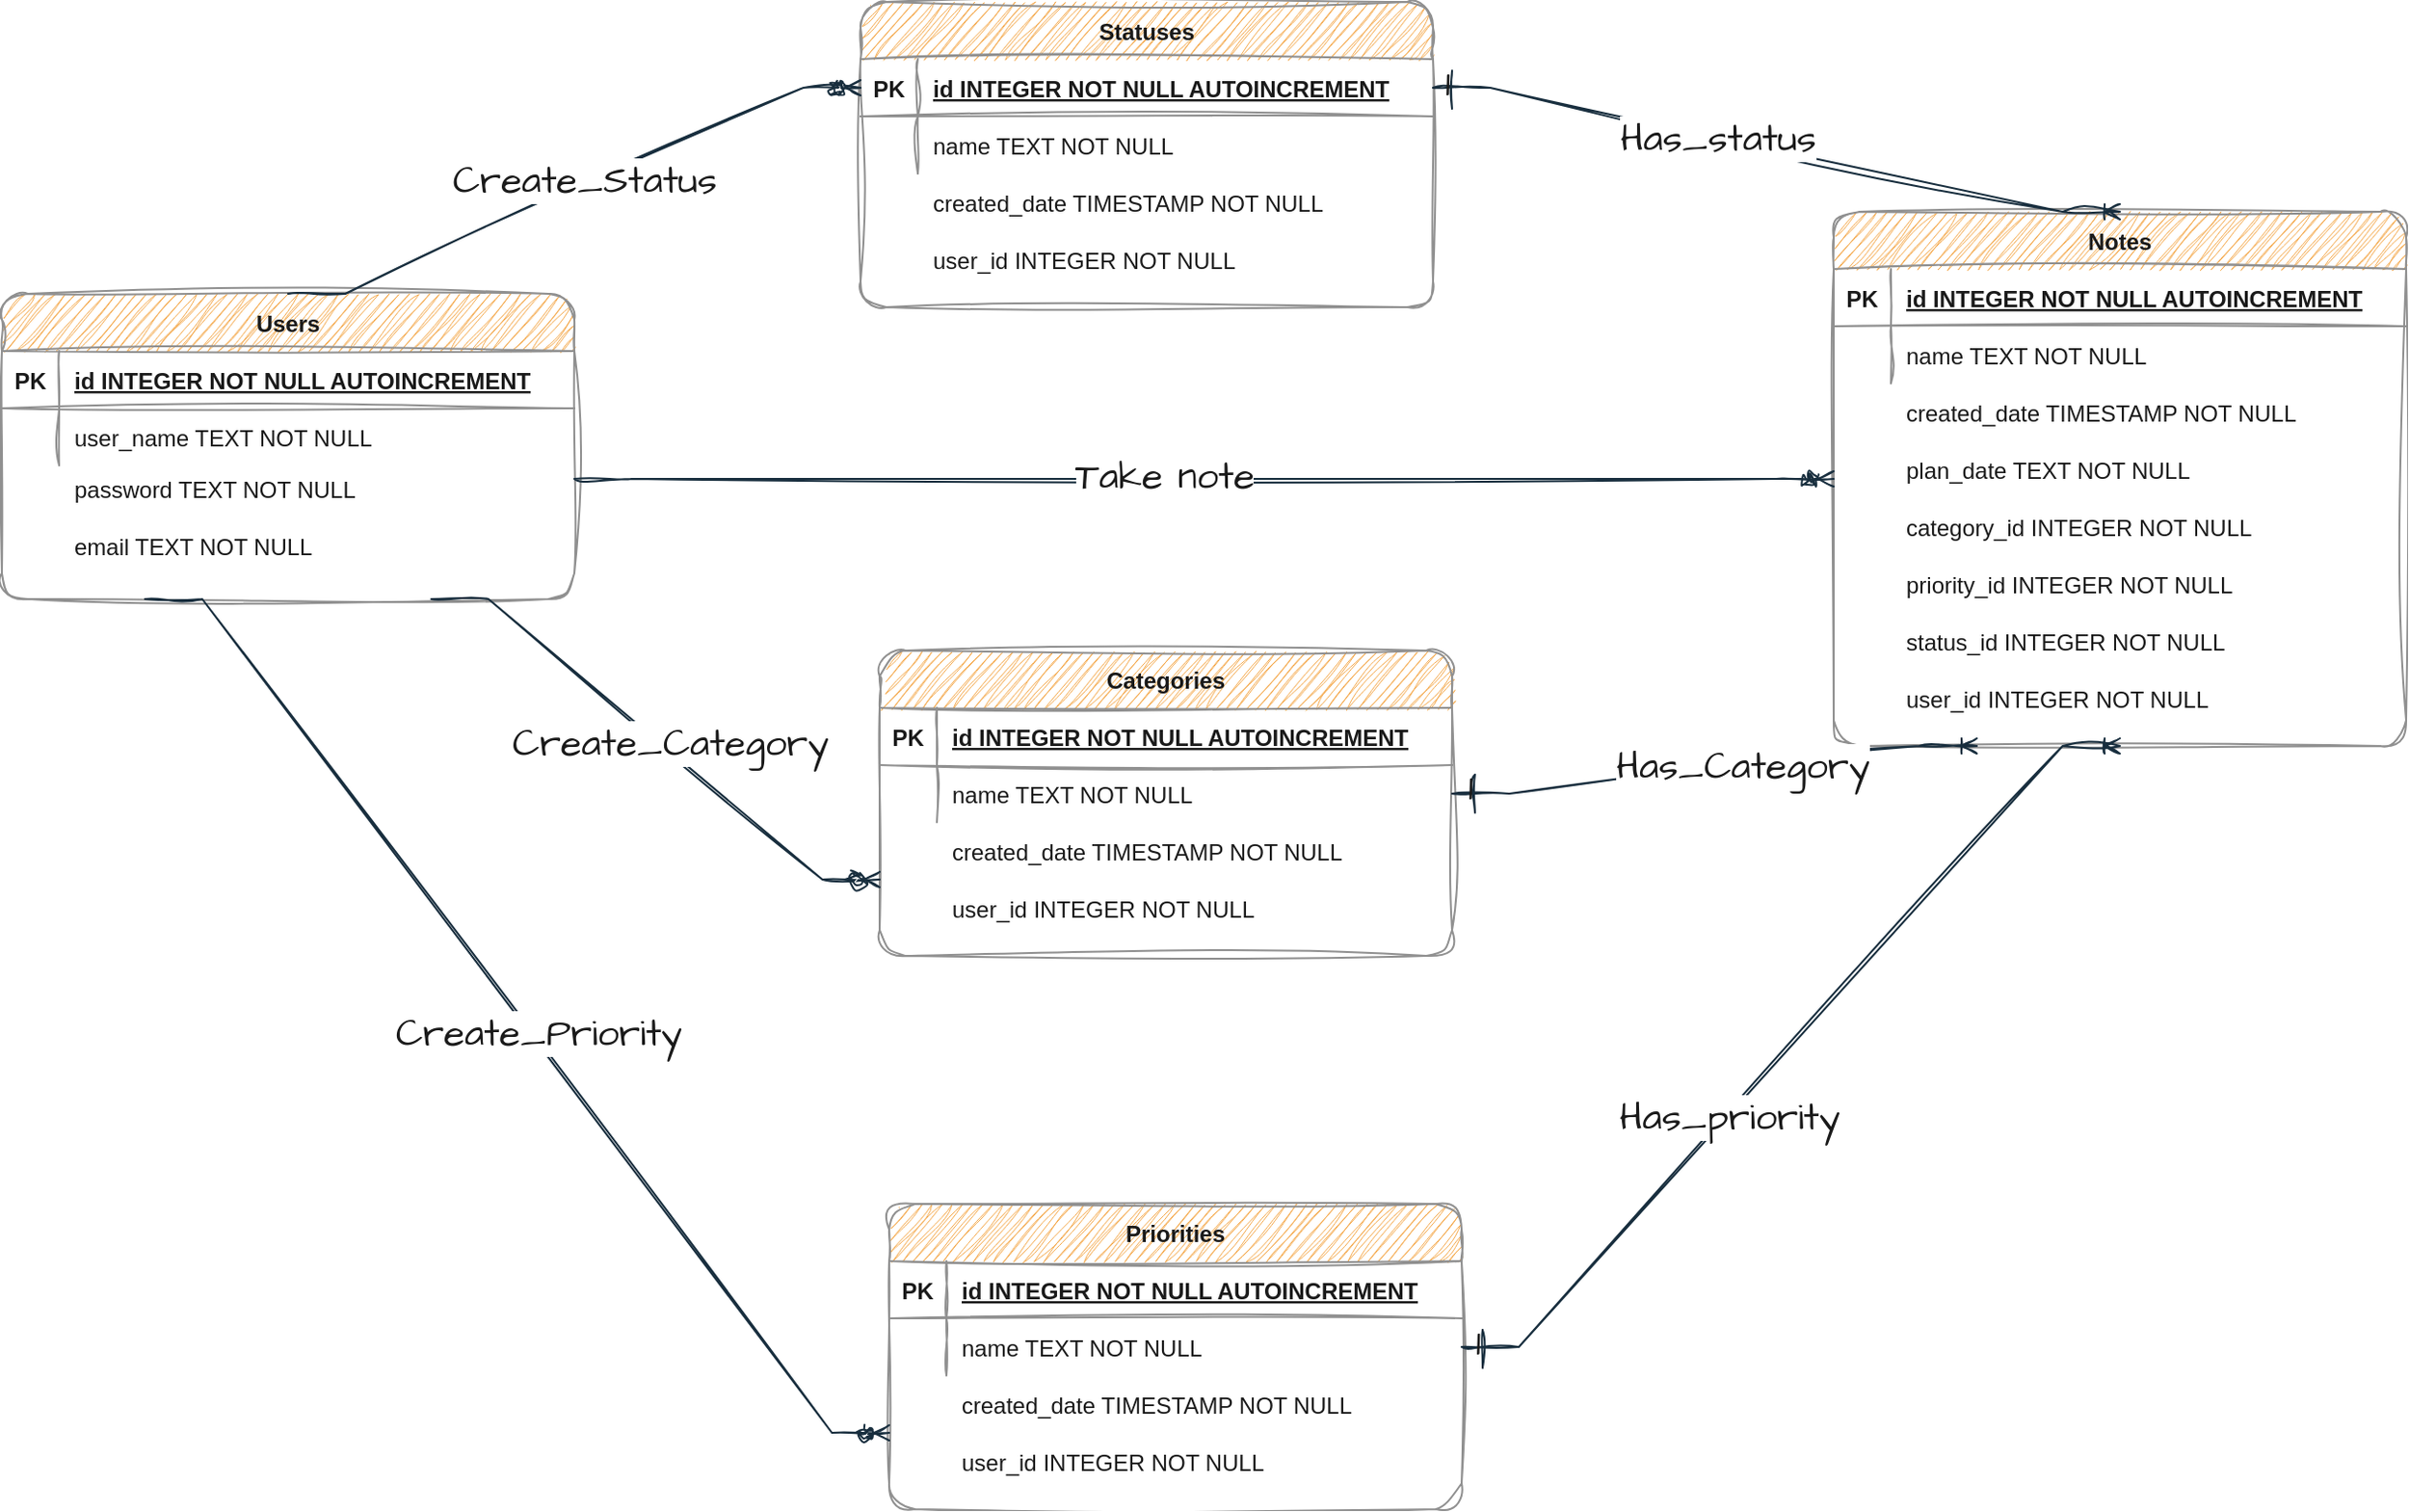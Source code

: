 <mxfile version="21.2.1" type="device">
  <diagram id="R2lEEEUBdFMjLlhIrx00" name="Page-1">
    <mxGraphModel dx="1843" dy="1873" grid="1" gridSize="10" guides="1" tooltips="1" connect="1" arrows="1" fold="1" page="1" pageScale="1" pageWidth="850" pageHeight="1100" math="0" shadow="0" extFonts="Permanent Marker^https://fonts.googleapis.com/css?family=Permanent+Marker">
      <root>
        <mxCell id="0" />
        <mxCell id="1" parent="0" />
        <mxCell id="C-vyLk0tnHw3VtMMgP7b-23" value="Users" style="shape=table;startSize=30;container=1;collapsible=1;childLayout=tableLayout;fixedRows=1;rowLines=0;fontStyle=1;align=center;resizeLast=1;rounded=1;sketch=1;curveFitting=1;jiggle=2;labelBackgroundColor=none;fillColor=#F5AB50;strokeColor=#909090;fontColor=#1A1A1A;" parent="1" vertex="1">
          <mxGeometry x="30" y="123" width="300" height="160" as="geometry" />
        </mxCell>
        <mxCell id="C-vyLk0tnHw3VtMMgP7b-24" value="" style="shape=partialRectangle;collapsible=0;dropTarget=0;pointerEvents=0;fillColor=none;points=[[0,0.5],[1,0.5]];portConstraint=eastwest;top=0;left=0;right=0;bottom=1;rounded=1;sketch=1;curveFitting=1;jiggle=2;labelBackgroundColor=none;strokeColor=#909090;fontColor=#1A1A1A;" parent="C-vyLk0tnHw3VtMMgP7b-23" vertex="1">
          <mxGeometry y="30" width="300" height="30" as="geometry" />
        </mxCell>
        <mxCell id="C-vyLk0tnHw3VtMMgP7b-25" value="PK" style="shape=partialRectangle;overflow=hidden;connectable=0;fillColor=none;top=0;left=0;bottom=0;right=0;fontStyle=1;rounded=1;sketch=1;curveFitting=1;jiggle=2;labelBackgroundColor=none;strokeColor=#909090;fontColor=#1A1A1A;" parent="C-vyLk0tnHw3VtMMgP7b-24" vertex="1">
          <mxGeometry width="30" height="30" as="geometry">
            <mxRectangle width="30" height="30" as="alternateBounds" />
          </mxGeometry>
        </mxCell>
        <mxCell id="C-vyLk0tnHw3VtMMgP7b-26" value="id INTEGER NOT NULL AUTOINCREMENT" style="shape=partialRectangle;overflow=hidden;connectable=0;fillColor=none;top=0;left=0;bottom=0;right=0;align=left;spacingLeft=6;fontStyle=5;rounded=1;sketch=1;curveFitting=1;jiggle=2;labelBackgroundColor=none;strokeColor=#909090;fontColor=#1A1A1A;" parent="C-vyLk0tnHw3VtMMgP7b-24" vertex="1">
          <mxGeometry x="30" width="270" height="30" as="geometry">
            <mxRectangle width="270" height="30" as="alternateBounds" />
          </mxGeometry>
        </mxCell>
        <mxCell id="C-vyLk0tnHw3VtMMgP7b-27" value="" style="shape=partialRectangle;collapsible=0;dropTarget=0;pointerEvents=0;fillColor=none;points=[[0,0.5],[1,0.5]];portConstraint=eastwest;top=0;left=0;right=0;bottom=0;rounded=1;sketch=1;curveFitting=1;jiggle=2;labelBackgroundColor=none;strokeColor=#909090;fontColor=#1A1A1A;" parent="C-vyLk0tnHw3VtMMgP7b-23" vertex="1">
          <mxGeometry y="60" width="300" height="30" as="geometry" />
        </mxCell>
        <mxCell id="C-vyLk0tnHw3VtMMgP7b-28" value="" style="shape=partialRectangle;overflow=hidden;connectable=0;fillColor=none;top=0;left=0;bottom=0;right=0;rounded=1;sketch=1;curveFitting=1;jiggle=2;labelBackgroundColor=none;strokeColor=#909090;fontColor=#1A1A1A;" parent="C-vyLk0tnHw3VtMMgP7b-27" vertex="1">
          <mxGeometry width="30" height="30" as="geometry">
            <mxRectangle width="30" height="30" as="alternateBounds" />
          </mxGeometry>
        </mxCell>
        <mxCell id="C-vyLk0tnHw3VtMMgP7b-29" value="user_name TEXT NOT NULL" style="shape=partialRectangle;overflow=hidden;connectable=0;fillColor=none;top=0;left=0;bottom=0;right=0;align=left;spacingLeft=6;rounded=1;sketch=1;curveFitting=1;jiggle=2;labelBackgroundColor=none;strokeColor=#909090;fontColor=#1A1A1A;" parent="C-vyLk0tnHw3VtMMgP7b-27" vertex="1">
          <mxGeometry x="30" width="270" height="30" as="geometry">
            <mxRectangle width="270" height="30" as="alternateBounds" />
          </mxGeometry>
        </mxCell>
        <mxCell id="QPEUJLVFYGlr8wqVv23S-1" value="email TEXT NOT NULL" style="shape=partialRectangle;overflow=hidden;connectable=0;fillColor=none;top=0;left=0;bottom=0;right=0;align=left;spacingLeft=6;rounded=1;sketch=1;curveFitting=1;jiggle=2;labelBackgroundColor=none;strokeColor=#909090;fontColor=#1A1A1A;" vertex="1" parent="1">
          <mxGeometry x="60" y="240" width="270" height="30" as="geometry">
            <mxRectangle width="270" height="30" as="alternateBounds" />
          </mxGeometry>
        </mxCell>
        <mxCell id="QPEUJLVFYGlr8wqVv23S-2" value="password TEXT NOT NULL" style="shape=partialRectangle;overflow=hidden;connectable=0;fillColor=none;top=0;left=0;bottom=0;right=0;align=left;spacingLeft=6;rounded=1;sketch=1;curveFitting=1;jiggle=2;labelBackgroundColor=none;strokeColor=#909090;fontColor=#1A1A1A;" vertex="1" parent="1">
          <mxGeometry x="60" y="210" width="270" height="30" as="geometry">
            <mxRectangle width="270" height="30" as="alternateBounds" />
          </mxGeometry>
        </mxCell>
        <mxCell id="QPEUJLVFYGlr8wqVv23S-8" value="Categories" style="shape=table;startSize=30;container=1;collapsible=1;childLayout=tableLayout;fixedRows=1;rowLines=0;fontStyle=1;align=center;resizeLast=1;rounded=1;sketch=1;curveFitting=1;jiggle=2;labelBackgroundColor=none;fillColor=#F5AB50;strokeColor=#909090;fontColor=#1A1A1A;" vertex="1" parent="1">
          <mxGeometry x="490" y="310" width="300" height="160" as="geometry" />
        </mxCell>
        <mxCell id="QPEUJLVFYGlr8wqVv23S-9" value="" style="shape=partialRectangle;collapsible=0;dropTarget=0;pointerEvents=0;fillColor=none;points=[[0,0.5],[1,0.5]];portConstraint=eastwest;top=0;left=0;right=0;bottom=1;rounded=1;sketch=1;curveFitting=1;jiggle=2;labelBackgroundColor=none;strokeColor=#909090;fontColor=#1A1A1A;" vertex="1" parent="QPEUJLVFYGlr8wqVv23S-8">
          <mxGeometry y="30" width="300" height="30" as="geometry" />
        </mxCell>
        <mxCell id="QPEUJLVFYGlr8wqVv23S-10" value="PK" style="shape=partialRectangle;overflow=hidden;connectable=0;fillColor=none;top=0;left=0;bottom=0;right=0;fontStyle=1;rounded=1;sketch=1;curveFitting=1;jiggle=2;labelBackgroundColor=none;strokeColor=#909090;fontColor=#1A1A1A;" vertex="1" parent="QPEUJLVFYGlr8wqVv23S-9">
          <mxGeometry width="30" height="30" as="geometry">
            <mxRectangle width="30" height="30" as="alternateBounds" />
          </mxGeometry>
        </mxCell>
        <mxCell id="QPEUJLVFYGlr8wqVv23S-11" value="id INTEGER NOT NULL AUTOINCREMENT" style="shape=partialRectangle;overflow=hidden;connectable=0;fillColor=none;top=0;left=0;bottom=0;right=0;align=left;spacingLeft=6;fontStyle=5;rounded=1;sketch=1;curveFitting=1;jiggle=2;labelBackgroundColor=none;strokeColor=#909090;fontColor=#1A1A1A;" vertex="1" parent="QPEUJLVFYGlr8wqVv23S-9">
          <mxGeometry x="30" width="270" height="30" as="geometry">
            <mxRectangle width="270" height="30" as="alternateBounds" />
          </mxGeometry>
        </mxCell>
        <mxCell id="QPEUJLVFYGlr8wqVv23S-12" value="" style="shape=partialRectangle;collapsible=0;dropTarget=0;pointerEvents=0;fillColor=none;points=[[0,0.5],[1,0.5]];portConstraint=eastwest;top=0;left=0;right=0;bottom=0;rounded=1;sketch=1;curveFitting=1;jiggle=2;labelBackgroundColor=none;strokeColor=#909090;fontColor=#1A1A1A;" vertex="1" parent="QPEUJLVFYGlr8wqVv23S-8">
          <mxGeometry y="60" width="300" height="30" as="geometry" />
        </mxCell>
        <mxCell id="QPEUJLVFYGlr8wqVv23S-13" value="" style="shape=partialRectangle;overflow=hidden;connectable=0;fillColor=none;top=0;left=0;bottom=0;right=0;rounded=1;sketch=1;curveFitting=1;jiggle=2;labelBackgroundColor=none;strokeColor=#909090;fontColor=#1A1A1A;" vertex="1" parent="QPEUJLVFYGlr8wqVv23S-12">
          <mxGeometry width="30" height="30" as="geometry">
            <mxRectangle width="30" height="30" as="alternateBounds" />
          </mxGeometry>
        </mxCell>
        <mxCell id="QPEUJLVFYGlr8wqVv23S-14" value="name TEXT NOT NULL" style="shape=partialRectangle;overflow=hidden;connectable=0;fillColor=none;top=0;left=0;bottom=0;right=0;align=left;spacingLeft=6;rounded=1;sketch=1;curveFitting=1;jiggle=2;labelBackgroundColor=none;strokeColor=#909090;fontColor=#1A1A1A;" vertex="1" parent="QPEUJLVFYGlr8wqVv23S-12">
          <mxGeometry x="30" width="270" height="30" as="geometry">
            <mxRectangle width="270" height="30" as="alternateBounds" />
          </mxGeometry>
        </mxCell>
        <mxCell id="QPEUJLVFYGlr8wqVv23S-15" value="created_date TIMESTAMP NOT NULL" style="shape=partialRectangle;overflow=hidden;connectable=0;fillColor=none;top=0;left=0;bottom=0;right=0;align=left;spacingLeft=6;rounded=1;sketch=1;curveFitting=1;jiggle=2;labelBackgroundColor=none;strokeColor=#909090;fontColor=#1A1A1A;" vertex="1" parent="1">
          <mxGeometry x="520" y="400" width="270" height="30" as="geometry">
            <mxRectangle width="270" height="30" as="alternateBounds" />
          </mxGeometry>
        </mxCell>
        <mxCell id="QPEUJLVFYGlr8wqVv23S-16" value="Priorities" style="shape=table;startSize=30;container=1;collapsible=1;childLayout=tableLayout;fixedRows=1;rowLines=0;fontStyle=1;align=center;resizeLast=1;rounded=1;sketch=1;curveFitting=1;jiggle=2;labelBackgroundColor=none;fillColor=#F5AB50;strokeColor=#909090;fontColor=#1A1A1A;" vertex="1" parent="1">
          <mxGeometry x="495" y="600" width="300" height="160" as="geometry" />
        </mxCell>
        <mxCell id="QPEUJLVFYGlr8wqVv23S-17" value="" style="shape=partialRectangle;collapsible=0;dropTarget=0;pointerEvents=0;fillColor=none;points=[[0,0.5],[1,0.5]];portConstraint=eastwest;top=0;left=0;right=0;bottom=1;rounded=1;sketch=1;curveFitting=1;jiggle=2;labelBackgroundColor=none;strokeColor=#909090;fontColor=#1A1A1A;" vertex="1" parent="QPEUJLVFYGlr8wqVv23S-16">
          <mxGeometry y="30" width="300" height="30" as="geometry" />
        </mxCell>
        <mxCell id="QPEUJLVFYGlr8wqVv23S-18" value="PK" style="shape=partialRectangle;overflow=hidden;connectable=0;fillColor=none;top=0;left=0;bottom=0;right=0;fontStyle=1;rounded=1;sketch=1;curveFitting=1;jiggle=2;labelBackgroundColor=none;strokeColor=#909090;fontColor=#1A1A1A;" vertex="1" parent="QPEUJLVFYGlr8wqVv23S-17">
          <mxGeometry width="30" height="30" as="geometry">
            <mxRectangle width="30" height="30" as="alternateBounds" />
          </mxGeometry>
        </mxCell>
        <mxCell id="QPEUJLVFYGlr8wqVv23S-19" value="id INTEGER NOT NULL AUTOINCREMENT" style="shape=partialRectangle;overflow=hidden;connectable=0;fillColor=none;top=0;left=0;bottom=0;right=0;align=left;spacingLeft=6;fontStyle=5;rounded=1;sketch=1;curveFitting=1;jiggle=2;labelBackgroundColor=none;strokeColor=#909090;fontColor=#1A1A1A;" vertex="1" parent="QPEUJLVFYGlr8wqVv23S-17">
          <mxGeometry x="30" width="270" height="30" as="geometry">
            <mxRectangle width="270" height="30" as="alternateBounds" />
          </mxGeometry>
        </mxCell>
        <mxCell id="QPEUJLVFYGlr8wqVv23S-20" value="" style="shape=partialRectangle;collapsible=0;dropTarget=0;pointerEvents=0;fillColor=none;points=[[0,0.5],[1,0.5]];portConstraint=eastwest;top=0;left=0;right=0;bottom=0;rounded=1;sketch=1;curveFitting=1;jiggle=2;labelBackgroundColor=none;strokeColor=#909090;fontColor=#1A1A1A;" vertex="1" parent="QPEUJLVFYGlr8wqVv23S-16">
          <mxGeometry y="60" width="300" height="30" as="geometry" />
        </mxCell>
        <mxCell id="QPEUJLVFYGlr8wqVv23S-21" value="" style="shape=partialRectangle;overflow=hidden;connectable=0;fillColor=none;top=0;left=0;bottom=0;right=0;rounded=1;sketch=1;curveFitting=1;jiggle=2;labelBackgroundColor=none;strokeColor=#909090;fontColor=#1A1A1A;" vertex="1" parent="QPEUJLVFYGlr8wqVv23S-20">
          <mxGeometry width="30" height="30" as="geometry">
            <mxRectangle width="30" height="30" as="alternateBounds" />
          </mxGeometry>
        </mxCell>
        <mxCell id="QPEUJLVFYGlr8wqVv23S-22" value="name TEXT NOT NULL" style="shape=partialRectangle;overflow=hidden;connectable=0;fillColor=none;top=0;left=0;bottom=0;right=0;align=left;spacingLeft=6;rounded=1;sketch=1;curveFitting=1;jiggle=2;labelBackgroundColor=none;strokeColor=#909090;fontColor=#1A1A1A;" vertex="1" parent="QPEUJLVFYGlr8wqVv23S-20">
          <mxGeometry x="30" width="270" height="30" as="geometry">
            <mxRectangle width="270" height="30" as="alternateBounds" />
          </mxGeometry>
        </mxCell>
        <mxCell id="QPEUJLVFYGlr8wqVv23S-23" value="created_date TIMESTAMP NOT NULL" style="shape=partialRectangle;overflow=hidden;connectable=0;fillColor=none;top=0;left=0;bottom=0;right=0;align=left;spacingLeft=6;rounded=1;sketch=1;curveFitting=1;jiggle=2;labelBackgroundColor=none;strokeColor=#909090;fontColor=#1A1A1A;" vertex="1" parent="1">
          <mxGeometry x="525" y="690" width="270" height="30" as="geometry">
            <mxRectangle width="270" height="30" as="alternateBounds" />
          </mxGeometry>
        </mxCell>
        <mxCell id="QPEUJLVFYGlr8wqVv23S-24" value="Statuses" style="shape=table;startSize=30;container=1;collapsible=1;childLayout=tableLayout;fixedRows=1;rowLines=0;fontStyle=1;align=center;resizeLast=1;rounded=1;sketch=1;curveFitting=1;jiggle=2;labelBackgroundColor=none;fillColor=#F5AB50;strokeColor=#909090;fontColor=#1A1A1A;" vertex="1" parent="1">
          <mxGeometry x="480" y="-30" width="300" height="160" as="geometry" />
        </mxCell>
        <mxCell id="QPEUJLVFYGlr8wqVv23S-25" value="" style="shape=partialRectangle;collapsible=0;dropTarget=0;pointerEvents=0;fillColor=none;points=[[0,0.5],[1,0.5]];portConstraint=eastwest;top=0;left=0;right=0;bottom=1;rounded=1;sketch=1;curveFitting=1;jiggle=2;labelBackgroundColor=none;strokeColor=#909090;fontColor=#1A1A1A;" vertex="1" parent="QPEUJLVFYGlr8wqVv23S-24">
          <mxGeometry y="30" width="300" height="30" as="geometry" />
        </mxCell>
        <mxCell id="QPEUJLVFYGlr8wqVv23S-26" value="PK" style="shape=partialRectangle;overflow=hidden;connectable=0;fillColor=none;top=0;left=0;bottom=0;right=0;fontStyle=1;rounded=1;sketch=1;curveFitting=1;jiggle=2;labelBackgroundColor=none;strokeColor=#909090;fontColor=#1A1A1A;" vertex="1" parent="QPEUJLVFYGlr8wqVv23S-25">
          <mxGeometry width="30" height="30" as="geometry">
            <mxRectangle width="30" height="30" as="alternateBounds" />
          </mxGeometry>
        </mxCell>
        <mxCell id="QPEUJLVFYGlr8wqVv23S-27" value="id INTEGER NOT NULL AUTOINCREMENT" style="shape=partialRectangle;overflow=hidden;connectable=0;fillColor=none;top=0;left=0;bottom=0;right=0;align=left;spacingLeft=6;fontStyle=5;rounded=1;sketch=1;curveFitting=1;jiggle=2;labelBackgroundColor=none;strokeColor=#909090;fontColor=#1A1A1A;" vertex="1" parent="QPEUJLVFYGlr8wqVv23S-25">
          <mxGeometry x="30" width="270" height="30" as="geometry">
            <mxRectangle width="270" height="30" as="alternateBounds" />
          </mxGeometry>
        </mxCell>
        <mxCell id="QPEUJLVFYGlr8wqVv23S-28" value="" style="shape=partialRectangle;collapsible=0;dropTarget=0;pointerEvents=0;fillColor=none;points=[[0,0.5],[1,0.5]];portConstraint=eastwest;top=0;left=0;right=0;bottom=0;rounded=1;sketch=1;curveFitting=1;jiggle=2;labelBackgroundColor=none;strokeColor=#909090;fontColor=#1A1A1A;" vertex="1" parent="QPEUJLVFYGlr8wqVv23S-24">
          <mxGeometry y="60" width="300" height="30" as="geometry" />
        </mxCell>
        <mxCell id="QPEUJLVFYGlr8wqVv23S-29" value="" style="shape=partialRectangle;overflow=hidden;connectable=0;fillColor=none;top=0;left=0;bottom=0;right=0;rounded=1;sketch=1;curveFitting=1;jiggle=2;labelBackgroundColor=none;strokeColor=#909090;fontColor=#1A1A1A;" vertex="1" parent="QPEUJLVFYGlr8wqVv23S-28">
          <mxGeometry width="30" height="30" as="geometry">
            <mxRectangle width="30" height="30" as="alternateBounds" />
          </mxGeometry>
        </mxCell>
        <mxCell id="QPEUJLVFYGlr8wqVv23S-30" value="name TEXT NOT NULL" style="shape=partialRectangle;overflow=hidden;connectable=0;fillColor=none;top=0;left=0;bottom=0;right=0;align=left;spacingLeft=6;rounded=1;sketch=1;curveFitting=1;jiggle=2;labelBackgroundColor=none;strokeColor=#909090;fontColor=#1A1A1A;" vertex="1" parent="QPEUJLVFYGlr8wqVv23S-28">
          <mxGeometry x="30" width="270" height="30" as="geometry">
            <mxRectangle width="270" height="30" as="alternateBounds" />
          </mxGeometry>
        </mxCell>
        <mxCell id="QPEUJLVFYGlr8wqVv23S-32" value="created_date TIMESTAMP NOT NULL" style="shape=partialRectangle;overflow=hidden;connectable=0;fillColor=none;top=0;left=0;bottom=0;right=0;align=left;spacingLeft=6;rounded=1;sketch=1;curveFitting=1;jiggle=2;labelBackgroundColor=none;strokeColor=#909090;fontColor=#1A1A1A;" vertex="1" parent="1">
          <mxGeometry x="510" y="60" width="270" height="30" as="geometry">
            <mxRectangle width="270" height="30" as="alternateBounds" />
          </mxGeometry>
        </mxCell>
        <mxCell id="QPEUJLVFYGlr8wqVv23S-33" value="Notes" style="shape=table;startSize=30;container=1;collapsible=1;childLayout=tableLayout;fixedRows=1;rowLines=0;fontStyle=1;align=center;resizeLast=1;rounded=1;sketch=1;curveFitting=1;jiggle=2;labelBackgroundColor=none;fillColor=#F5AB50;strokeColor=#909090;fontColor=#1A1A1A;" vertex="1" parent="1">
          <mxGeometry x="990" y="80" width="300" height="280" as="geometry" />
        </mxCell>
        <mxCell id="QPEUJLVFYGlr8wqVv23S-34" value="" style="shape=partialRectangle;collapsible=0;dropTarget=0;pointerEvents=0;fillColor=none;points=[[0,0.5],[1,0.5]];portConstraint=eastwest;top=0;left=0;right=0;bottom=1;rounded=1;sketch=1;curveFitting=1;jiggle=2;labelBackgroundColor=none;strokeColor=#909090;fontColor=#1A1A1A;" vertex="1" parent="QPEUJLVFYGlr8wqVv23S-33">
          <mxGeometry y="30" width="300" height="30" as="geometry" />
        </mxCell>
        <mxCell id="QPEUJLVFYGlr8wqVv23S-35" value="PK" style="shape=partialRectangle;overflow=hidden;connectable=0;fillColor=none;top=0;left=0;bottom=0;right=0;fontStyle=1;rounded=1;sketch=1;curveFitting=1;jiggle=2;labelBackgroundColor=none;strokeColor=#909090;fontColor=#1A1A1A;" vertex="1" parent="QPEUJLVFYGlr8wqVv23S-34">
          <mxGeometry width="30" height="30" as="geometry">
            <mxRectangle width="30" height="30" as="alternateBounds" />
          </mxGeometry>
        </mxCell>
        <mxCell id="QPEUJLVFYGlr8wqVv23S-36" value="id INTEGER NOT NULL AUTOINCREMENT" style="shape=partialRectangle;overflow=hidden;connectable=0;fillColor=none;top=0;left=0;bottom=0;right=0;align=left;spacingLeft=6;fontStyle=5;rounded=1;sketch=1;curveFitting=1;jiggle=2;labelBackgroundColor=none;strokeColor=#909090;fontColor=#1A1A1A;" vertex="1" parent="QPEUJLVFYGlr8wqVv23S-34">
          <mxGeometry x="30" width="270" height="30" as="geometry">
            <mxRectangle width="270" height="30" as="alternateBounds" />
          </mxGeometry>
        </mxCell>
        <mxCell id="QPEUJLVFYGlr8wqVv23S-37" value="" style="shape=partialRectangle;collapsible=0;dropTarget=0;pointerEvents=0;fillColor=none;points=[[0,0.5],[1,0.5]];portConstraint=eastwest;top=0;left=0;right=0;bottom=0;rounded=1;sketch=1;curveFitting=1;jiggle=2;labelBackgroundColor=none;strokeColor=#909090;fontColor=#1A1A1A;" vertex="1" parent="QPEUJLVFYGlr8wqVv23S-33">
          <mxGeometry y="60" width="300" height="30" as="geometry" />
        </mxCell>
        <mxCell id="QPEUJLVFYGlr8wqVv23S-38" value="" style="shape=partialRectangle;overflow=hidden;connectable=0;fillColor=none;top=0;left=0;bottom=0;right=0;rounded=1;sketch=1;curveFitting=1;jiggle=2;labelBackgroundColor=none;strokeColor=#909090;fontColor=#1A1A1A;" vertex="1" parent="QPEUJLVFYGlr8wqVv23S-37">
          <mxGeometry width="30" height="30" as="geometry">
            <mxRectangle width="30" height="30" as="alternateBounds" />
          </mxGeometry>
        </mxCell>
        <mxCell id="QPEUJLVFYGlr8wqVv23S-39" value="name TEXT NOT NULL" style="shape=partialRectangle;overflow=hidden;connectable=0;fillColor=none;top=0;left=0;bottom=0;right=0;align=left;spacingLeft=6;rounded=1;sketch=1;curveFitting=1;jiggle=2;labelBackgroundColor=none;strokeColor=#909090;fontColor=#1A1A1A;" vertex="1" parent="QPEUJLVFYGlr8wqVv23S-37">
          <mxGeometry x="30" width="270" height="30" as="geometry">
            <mxRectangle width="270" height="30" as="alternateBounds" />
          </mxGeometry>
        </mxCell>
        <mxCell id="QPEUJLVFYGlr8wqVv23S-43" value="created_date TIMESTAMP NOT NULL" style="shape=partialRectangle;overflow=hidden;connectable=0;fillColor=none;top=0;left=0;bottom=0;right=0;align=left;spacingLeft=6;rounded=1;sketch=1;curveFitting=1;jiggle=2;labelBackgroundColor=none;strokeColor=#909090;fontColor=#1A1A1A;" vertex="1" parent="1">
          <mxGeometry x="1020" y="170" width="270" height="30" as="geometry">
            <mxRectangle width="270" height="30" as="alternateBounds" />
          </mxGeometry>
        </mxCell>
        <mxCell id="QPEUJLVFYGlr8wqVv23S-44" value="plan_date TEXT NOT NULL" style="shape=partialRectangle;overflow=hidden;connectable=0;fillColor=none;top=0;left=0;bottom=0;right=0;align=left;spacingLeft=6;rounded=1;sketch=1;curveFitting=1;jiggle=2;labelBackgroundColor=none;strokeColor=#909090;fontColor=#1A1A1A;" vertex="1" parent="1">
          <mxGeometry x="1020" y="200" width="270" height="30" as="geometry">
            <mxRectangle width="270" height="30" as="alternateBounds" />
          </mxGeometry>
        </mxCell>
        <mxCell id="QPEUJLVFYGlr8wqVv23S-45" value="category_id INTEGER NOT NULL" style="shape=partialRectangle;overflow=hidden;connectable=0;fillColor=none;top=0;left=0;bottom=0;right=0;align=left;spacingLeft=6;rounded=1;sketch=1;curveFitting=1;jiggle=2;labelBackgroundColor=none;strokeColor=#909090;fontColor=#1A1A1A;" vertex="1" parent="1">
          <mxGeometry x="1020" y="230" width="270" height="30" as="geometry">
            <mxRectangle width="270" height="30" as="alternateBounds" />
          </mxGeometry>
        </mxCell>
        <mxCell id="QPEUJLVFYGlr8wqVv23S-46" value="priority_id INTEGER NOT NULL" style="shape=partialRectangle;overflow=hidden;connectable=0;fillColor=none;top=0;left=0;bottom=0;right=0;align=left;spacingLeft=6;rounded=1;sketch=1;curveFitting=1;jiggle=2;labelBackgroundColor=none;strokeColor=#909090;fontColor=#1A1A1A;" vertex="1" parent="1">
          <mxGeometry x="1020" y="260" width="270" height="30" as="geometry">
            <mxRectangle width="270" height="30" as="alternateBounds" />
          </mxGeometry>
        </mxCell>
        <mxCell id="QPEUJLVFYGlr8wqVv23S-47" value="status_id INTEGER NOT NULL" style="shape=partialRectangle;overflow=hidden;connectable=0;fillColor=none;top=0;left=0;bottom=0;right=0;align=left;spacingLeft=6;rounded=1;sketch=1;curveFitting=1;jiggle=2;labelBackgroundColor=none;strokeColor=#909090;fontColor=#1A1A1A;" vertex="1" parent="1">
          <mxGeometry x="1020" y="290" width="270" height="30" as="geometry">
            <mxRectangle width="270" height="30" as="alternateBounds" />
          </mxGeometry>
        </mxCell>
        <mxCell id="QPEUJLVFYGlr8wqVv23S-48" value="user_id INTEGER NOT NULL" style="shape=partialRectangle;overflow=hidden;connectable=0;fillColor=none;top=0;left=0;bottom=0;right=0;align=left;spacingLeft=6;rounded=1;sketch=1;curveFitting=1;jiggle=2;labelBackgroundColor=none;strokeColor=#909090;fontColor=#1A1A1A;" vertex="1" parent="1">
          <mxGeometry x="1020" y="320" width="270" height="30" as="geometry">
            <mxRectangle width="270" height="30" as="alternateBounds" />
          </mxGeometry>
        </mxCell>
        <mxCell id="QPEUJLVFYGlr8wqVv23S-52" value="" style="edgeStyle=entityRelationEdgeStyle;fontSize=12;html=1;endArrow=ERzeroToMany;endFill=1;rounded=0;sketch=1;hachureGap=4;jiggle=2;curveFitting=1;strokeColor=#182E3E;fontFamily=Architects Daughter;fontSource=https%3A%2F%2Ffonts.googleapis.com%2Fcss%3Ffamily%3DArchitects%2BDaughter;fontColor=#1A1A1A;entryX=0;entryY=0.5;entryDx=0;entryDy=0;" edge="1" parent="1" target="QPEUJLVFYGlr8wqVv23S-33">
          <mxGeometry width="100" height="100" relative="1" as="geometry">
            <mxPoint x="330" y="220" as="sourcePoint" />
            <mxPoint x="710" y="410" as="targetPoint" />
          </mxGeometry>
        </mxCell>
        <mxCell id="QPEUJLVFYGlr8wqVv23S-53" value="Take note" style="edgeLabel;html=1;align=center;verticalAlign=middle;resizable=0;points=[];fontSize=20;fontFamily=Architects Daughter;fontColor=#1A1A1A;" vertex="1" connectable="0" parent="QPEUJLVFYGlr8wqVv23S-52">
          <mxGeometry x="-0.063" y="2" relative="1" as="geometry">
            <mxPoint as="offset" />
          </mxGeometry>
        </mxCell>
        <mxCell id="QPEUJLVFYGlr8wqVv23S-58" value="" style="edgeStyle=entityRelationEdgeStyle;fontSize=12;html=1;endArrow=ERoneToMany;rounded=0;sketch=1;hachureGap=4;jiggle=2;curveFitting=1;strokeColor=#182E3E;fontFamily=Architects Daughter;fontSource=https%3A%2F%2Ffonts.googleapis.com%2Fcss%3Ffamily%3DArchitects%2BDaughter;fontColor=#1A1A1A;exitX=1;exitY=0.5;exitDx=0;exitDy=0;entryX=0.25;entryY=1;entryDx=0;entryDy=0;" edge="1" parent="1" source="QPEUJLVFYGlr8wqVv23S-12" target="QPEUJLVFYGlr8wqVv23S-33">
          <mxGeometry width="100" height="100" relative="1" as="geometry">
            <mxPoint x="900" y="510" as="sourcePoint" />
            <mxPoint x="1000" y="410" as="targetPoint" />
          </mxGeometry>
        </mxCell>
        <mxCell id="QPEUJLVFYGlr8wqVv23S-59" value="Has_Category" style="edgeLabel;html=1;align=center;verticalAlign=middle;resizable=0;points=[];fontSize=20;fontFamily=Architects Daughter;fontColor=#1A1A1A;" vertex="1" connectable="0" parent="QPEUJLVFYGlr8wqVv23S-58">
          <mxGeometry x="0.099" y="1" relative="1" as="geometry">
            <mxPoint x="1" as="offset" />
          </mxGeometry>
        </mxCell>
        <mxCell id="QPEUJLVFYGlr8wqVv23S-62" value="" style="edgeStyle=entityRelationEdgeStyle;fontSize=12;html=1;endArrow=ERoneToMany;rounded=0;sketch=1;hachureGap=4;jiggle=2;curveFitting=1;strokeColor=#182E3E;fontFamily=Architects Daughter;fontSource=https%3A%2F%2Ffonts.googleapis.com%2Fcss%3Ffamily%3DArchitects%2BDaughter;fontColor=#1A1A1A;exitX=1;exitY=0.5;exitDx=0;exitDy=0;entryX=0.5;entryY=1;entryDx=0;entryDy=0;" edge="1" parent="1" source="QPEUJLVFYGlr8wqVv23S-20" target="QPEUJLVFYGlr8wqVv23S-33">
          <mxGeometry width="100" height="100" relative="1" as="geometry">
            <mxPoint x="1120" y="500" as="sourcePoint" />
            <mxPoint x="1250" y="360" as="targetPoint" />
          </mxGeometry>
        </mxCell>
        <mxCell id="QPEUJLVFYGlr8wqVv23S-63" value="Has_priority" style="edgeLabel;html=1;align=center;verticalAlign=middle;resizable=0;points=[];fontSize=20;fontFamily=Architects Daughter;fontColor=#1A1A1A;" vertex="1" connectable="0" parent="QPEUJLVFYGlr8wqVv23S-62">
          <mxGeometry x="-0.202" relative="1" as="geometry">
            <mxPoint as="offset" />
          </mxGeometry>
        </mxCell>
        <mxCell id="QPEUJLVFYGlr8wqVv23S-65" value="" style="edgeStyle=entityRelationEdgeStyle;fontSize=12;html=1;endArrow=ERoneToMany;rounded=0;sketch=1;hachureGap=4;jiggle=2;curveFitting=1;strokeColor=#182E3E;fontFamily=Architects Daughter;fontSource=https%3A%2F%2Ffonts.googleapis.com%2Fcss%3Ffamily%3DArchitects%2BDaughter;fontColor=#1A1A1A;exitX=1;exitY=0.5;exitDx=0;exitDy=0;entryX=0.5;entryY=0;entryDx=0;entryDy=0;" edge="1" parent="1" source="QPEUJLVFYGlr8wqVv23S-25" target="QPEUJLVFYGlr8wqVv23S-33">
          <mxGeometry width="100" height="100" relative="1" as="geometry">
            <mxPoint x="900" y="510" as="sourcePoint" />
            <mxPoint x="1000" y="410" as="targetPoint" />
          </mxGeometry>
        </mxCell>
        <mxCell id="QPEUJLVFYGlr8wqVv23S-66" value="Has_status" style="edgeLabel;html=1;align=center;verticalAlign=middle;resizable=0;points=[];fontSize=20;fontFamily=Architects Daughter;fontColor=#1A1A1A;" vertex="1" connectable="0" parent="QPEUJLVFYGlr8wqVv23S-65">
          <mxGeometry x="-0.172" relative="1" as="geometry">
            <mxPoint as="offset" />
          </mxGeometry>
        </mxCell>
        <mxCell id="QPEUJLVFYGlr8wqVv23S-75" value="user_id INTEGER NOT NULL" style="shape=partialRectangle;overflow=hidden;connectable=0;fillColor=none;top=0;left=0;bottom=0;right=0;align=left;spacingLeft=6;rounded=1;sketch=1;curveFitting=1;jiggle=2;labelBackgroundColor=none;strokeColor=#909090;fontColor=#1A1A1A;" vertex="1" parent="1">
          <mxGeometry x="510" y="90" width="270" height="30" as="geometry">
            <mxRectangle width="270" height="30" as="alternateBounds" />
          </mxGeometry>
        </mxCell>
        <mxCell id="QPEUJLVFYGlr8wqVv23S-76" value="user_id INTEGER NOT NULL" style="shape=partialRectangle;overflow=hidden;connectable=0;fillColor=none;top=0;left=0;bottom=0;right=0;align=left;spacingLeft=6;rounded=1;sketch=1;curveFitting=1;jiggle=2;labelBackgroundColor=none;strokeColor=#909090;fontColor=#1A1A1A;" vertex="1" parent="1">
          <mxGeometry x="520" y="430" width="270" height="30" as="geometry">
            <mxRectangle width="270" height="30" as="alternateBounds" />
          </mxGeometry>
        </mxCell>
        <mxCell id="QPEUJLVFYGlr8wqVv23S-77" value="user_id INTEGER NOT NULL" style="shape=partialRectangle;overflow=hidden;connectable=0;fillColor=none;top=0;left=0;bottom=0;right=0;align=left;spacingLeft=6;rounded=1;sketch=1;curveFitting=1;jiggle=2;labelBackgroundColor=none;strokeColor=#909090;fontColor=#1A1A1A;" vertex="1" parent="1">
          <mxGeometry x="525" y="720" width="270" height="30" as="geometry">
            <mxRectangle width="270" height="30" as="alternateBounds" />
          </mxGeometry>
        </mxCell>
        <mxCell id="QPEUJLVFYGlr8wqVv23S-78" value="" style="endArrow=none;html=1;rounded=0;sketch=1;hachureGap=4;jiggle=2;curveFitting=1;strokeColor=#182E3E;fontFamily=Architects Daughter;fontSource=https%3A%2F%2Ffonts.googleapis.com%2Fcss%3Ffamily%3DArchitects%2BDaughter;fontSize=16;fontColor=#1A1A1A;" edge="1" parent="1">
          <mxGeometry relative="1" as="geometry">
            <mxPoint x="806" y="666" as="sourcePoint" />
            <mxPoint x="806" y="686" as="targetPoint" />
          </mxGeometry>
        </mxCell>
        <mxCell id="QPEUJLVFYGlr8wqVv23S-79" value="1" style="resizable=0;html=1;whiteSpace=wrap;align=right;verticalAlign=bottom;sketch=1;hachureGap=4;jiggle=2;curveFitting=1;strokeColor=#909090;fontFamily=Architects Daughter;fontSource=https%3A%2F%2Ffonts.googleapis.com%2Fcss%3Ffamily%3DArchitects%2BDaughter;fontSize=20;fontColor=#1A1A1A;fillColor=#F5AB50;" connectable="0" vertex="1" parent="QPEUJLVFYGlr8wqVv23S-78">
          <mxGeometry x="1" relative="1" as="geometry" />
        </mxCell>
        <mxCell id="QPEUJLVFYGlr8wqVv23S-80" value="" style="endArrow=none;html=1;rounded=0;sketch=1;hachureGap=4;jiggle=2;curveFitting=1;strokeColor=#182E3E;fontFamily=Architects Daughter;fontSource=https%3A%2F%2Ffonts.googleapis.com%2Fcss%3Ffamily%3DArchitects%2BDaughter;fontSize=16;fontColor=#1A1A1A;" edge="1" parent="1">
          <mxGeometry relative="1" as="geometry">
            <mxPoint x="802" y="375" as="sourcePoint" />
            <mxPoint x="802" y="395" as="targetPoint" />
          </mxGeometry>
        </mxCell>
        <mxCell id="QPEUJLVFYGlr8wqVv23S-81" value="1" style="resizable=0;html=1;whiteSpace=wrap;align=right;verticalAlign=bottom;sketch=1;hachureGap=4;jiggle=2;curveFitting=1;strokeColor=#909090;fontFamily=Architects Daughter;fontSource=https%3A%2F%2Ffonts.googleapis.com%2Fcss%3Ffamily%3DArchitects%2BDaughter;fontSize=20;fontColor=#1A1A1A;fillColor=#F5AB50;" connectable="0" vertex="1" parent="QPEUJLVFYGlr8wqVv23S-80">
          <mxGeometry x="1" relative="1" as="geometry" />
        </mxCell>
        <mxCell id="QPEUJLVFYGlr8wqVv23S-82" value="" style="endArrow=none;html=1;rounded=0;sketch=1;hachureGap=4;jiggle=2;curveFitting=1;strokeColor=#182E3E;fontFamily=Architects Daughter;fontSource=https%3A%2F%2Ffonts.googleapis.com%2Fcss%3Ffamily%3DArchitects%2BDaughter;fontSize=16;fontColor=#1A1A1A;" edge="1" parent="1">
          <mxGeometry relative="1" as="geometry">
            <mxPoint x="790" y="6" as="sourcePoint" />
            <mxPoint x="790" y="26" as="targetPoint" />
          </mxGeometry>
        </mxCell>
        <mxCell id="QPEUJLVFYGlr8wqVv23S-83" value="1" style="resizable=0;html=1;whiteSpace=wrap;align=right;verticalAlign=bottom;sketch=1;hachureGap=4;jiggle=2;curveFitting=1;strokeColor=#909090;fontFamily=Architects Daughter;fontSource=https%3A%2F%2Ffonts.googleapis.com%2Fcss%3Ffamily%3DArchitects%2BDaughter;fontSize=20;fontColor=#1A1A1A;fillColor=#F5AB50;" connectable="0" vertex="1" parent="QPEUJLVFYGlr8wqVv23S-82">
          <mxGeometry x="1" relative="1" as="geometry" />
        </mxCell>
        <mxCell id="QPEUJLVFYGlr8wqVv23S-84" value="" style="edgeStyle=entityRelationEdgeStyle;fontSize=12;html=1;endArrow=ERzeroToMany;endFill=1;rounded=0;sketch=1;hachureGap=4;jiggle=2;curveFitting=1;strokeColor=#182E3E;fontFamily=Architects Daughter;fontSource=https%3A%2F%2Ffonts.googleapis.com%2Fcss%3Ffamily%3DArchitects%2BDaughter;fontColor=#1A1A1A;exitX=0.5;exitY=0;exitDx=0;exitDy=0;entryX=0;entryY=0.5;entryDx=0;entryDy=0;" edge="1" parent="1" source="C-vyLk0tnHw3VtMMgP7b-23" target="QPEUJLVFYGlr8wqVv23S-25">
          <mxGeometry width="100" height="100" relative="1" as="geometry">
            <mxPoint x="760" y="170" as="sourcePoint" />
            <mxPoint x="860" y="70" as="targetPoint" />
          </mxGeometry>
        </mxCell>
        <mxCell id="QPEUJLVFYGlr8wqVv23S-85" value="Create_Status" style="edgeLabel;html=1;align=center;verticalAlign=middle;resizable=0;points=[];fontSize=20;fontFamily=Architects Daughter;fontColor=#1A1A1A;" vertex="1" connectable="0" parent="QPEUJLVFYGlr8wqVv23S-84">
          <mxGeometry x="0.043" y="4" relative="1" as="geometry">
            <mxPoint as="offset" />
          </mxGeometry>
        </mxCell>
        <mxCell id="QPEUJLVFYGlr8wqVv23S-86" value="" style="edgeStyle=entityRelationEdgeStyle;fontSize=12;html=1;endArrow=ERzeroToMany;endFill=1;rounded=0;sketch=1;hachureGap=4;jiggle=2;curveFitting=1;strokeColor=#182E3E;fontFamily=Architects Daughter;fontSource=https%3A%2F%2Ffonts.googleapis.com%2Fcss%3Ffamily%3DArchitects%2BDaughter;fontColor=#1A1A1A;exitX=0.75;exitY=1;exitDx=0;exitDy=0;entryX=0;entryY=0.75;entryDx=0;entryDy=0;" edge="1" parent="1" source="C-vyLk0tnHw3VtMMgP7b-23" target="QPEUJLVFYGlr8wqVv23S-8">
          <mxGeometry width="100" height="100" relative="1" as="geometry">
            <mxPoint x="190" y="133" as="sourcePoint" />
            <mxPoint x="490" y="25" as="targetPoint" />
          </mxGeometry>
        </mxCell>
        <mxCell id="QPEUJLVFYGlr8wqVv23S-87" value="Create_Category" style="edgeLabel;html=1;align=center;verticalAlign=middle;resizable=0;points=[];fontSize=20;fontFamily=Architects Daughter;fontColor=#1A1A1A;" vertex="1" connectable="0" parent="QPEUJLVFYGlr8wqVv23S-86">
          <mxGeometry x="0.043" y="4" relative="1" as="geometry">
            <mxPoint as="offset" />
          </mxGeometry>
        </mxCell>
        <mxCell id="QPEUJLVFYGlr8wqVv23S-88" value="" style="edgeStyle=entityRelationEdgeStyle;fontSize=12;html=1;endArrow=ERzeroToMany;endFill=1;rounded=0;sketch=1;hachureGap=4;jiggle=2;curveFitting=1;strokeColor=#182E3E;fontFamily=Architects Daughter;fontSource=https%3A%2F%2Ffonts.googleapis.com%2Fcss%3Ffamily%3DArchitects%2BDaughter;fontColor=#1A1A1A;exitX=0.25;exitY=1;exitDx=0;exitDy=0;entryX=0;entryY=0.75;entryDx=0;entryDy=0;" edge="1" parent="1" source="C-vyLk0tnHw3VtMMgP7b-23" target="QPEUJLVFYGlr8wqVv23S-16">
          <mxGeometry width="100" height="100" relative="1" as="geometry">
            <mxPoint x="265" y="293" as="sourcePoint" />
            <mxPoint x="500" y="440" as="targetPoint" />
          </mxGeometry>
        </mxCell>
        <mxCell id="QPEUJLVFYGlr8wqVv23S-89" value="Create_Priority" style="edgeLabel;html=1;align=center;verticalAlign=middle;resizable=0;points=[];fontSize=20;fontFamily=Architects Daughter;fontColor=#1A1A1A;" vertex="1" connectable="0" parent="QPEUJLVFYGlr8wqVv23S-88">
          <mxGeometry x="0.043" y="4" relative="1" as="geometry">
            <mxPoint as="offset" />
          </mxGeometry>
        </mxCell>
      </root>
    </mxGraphModel>
  </diagram>
</mxfile>
